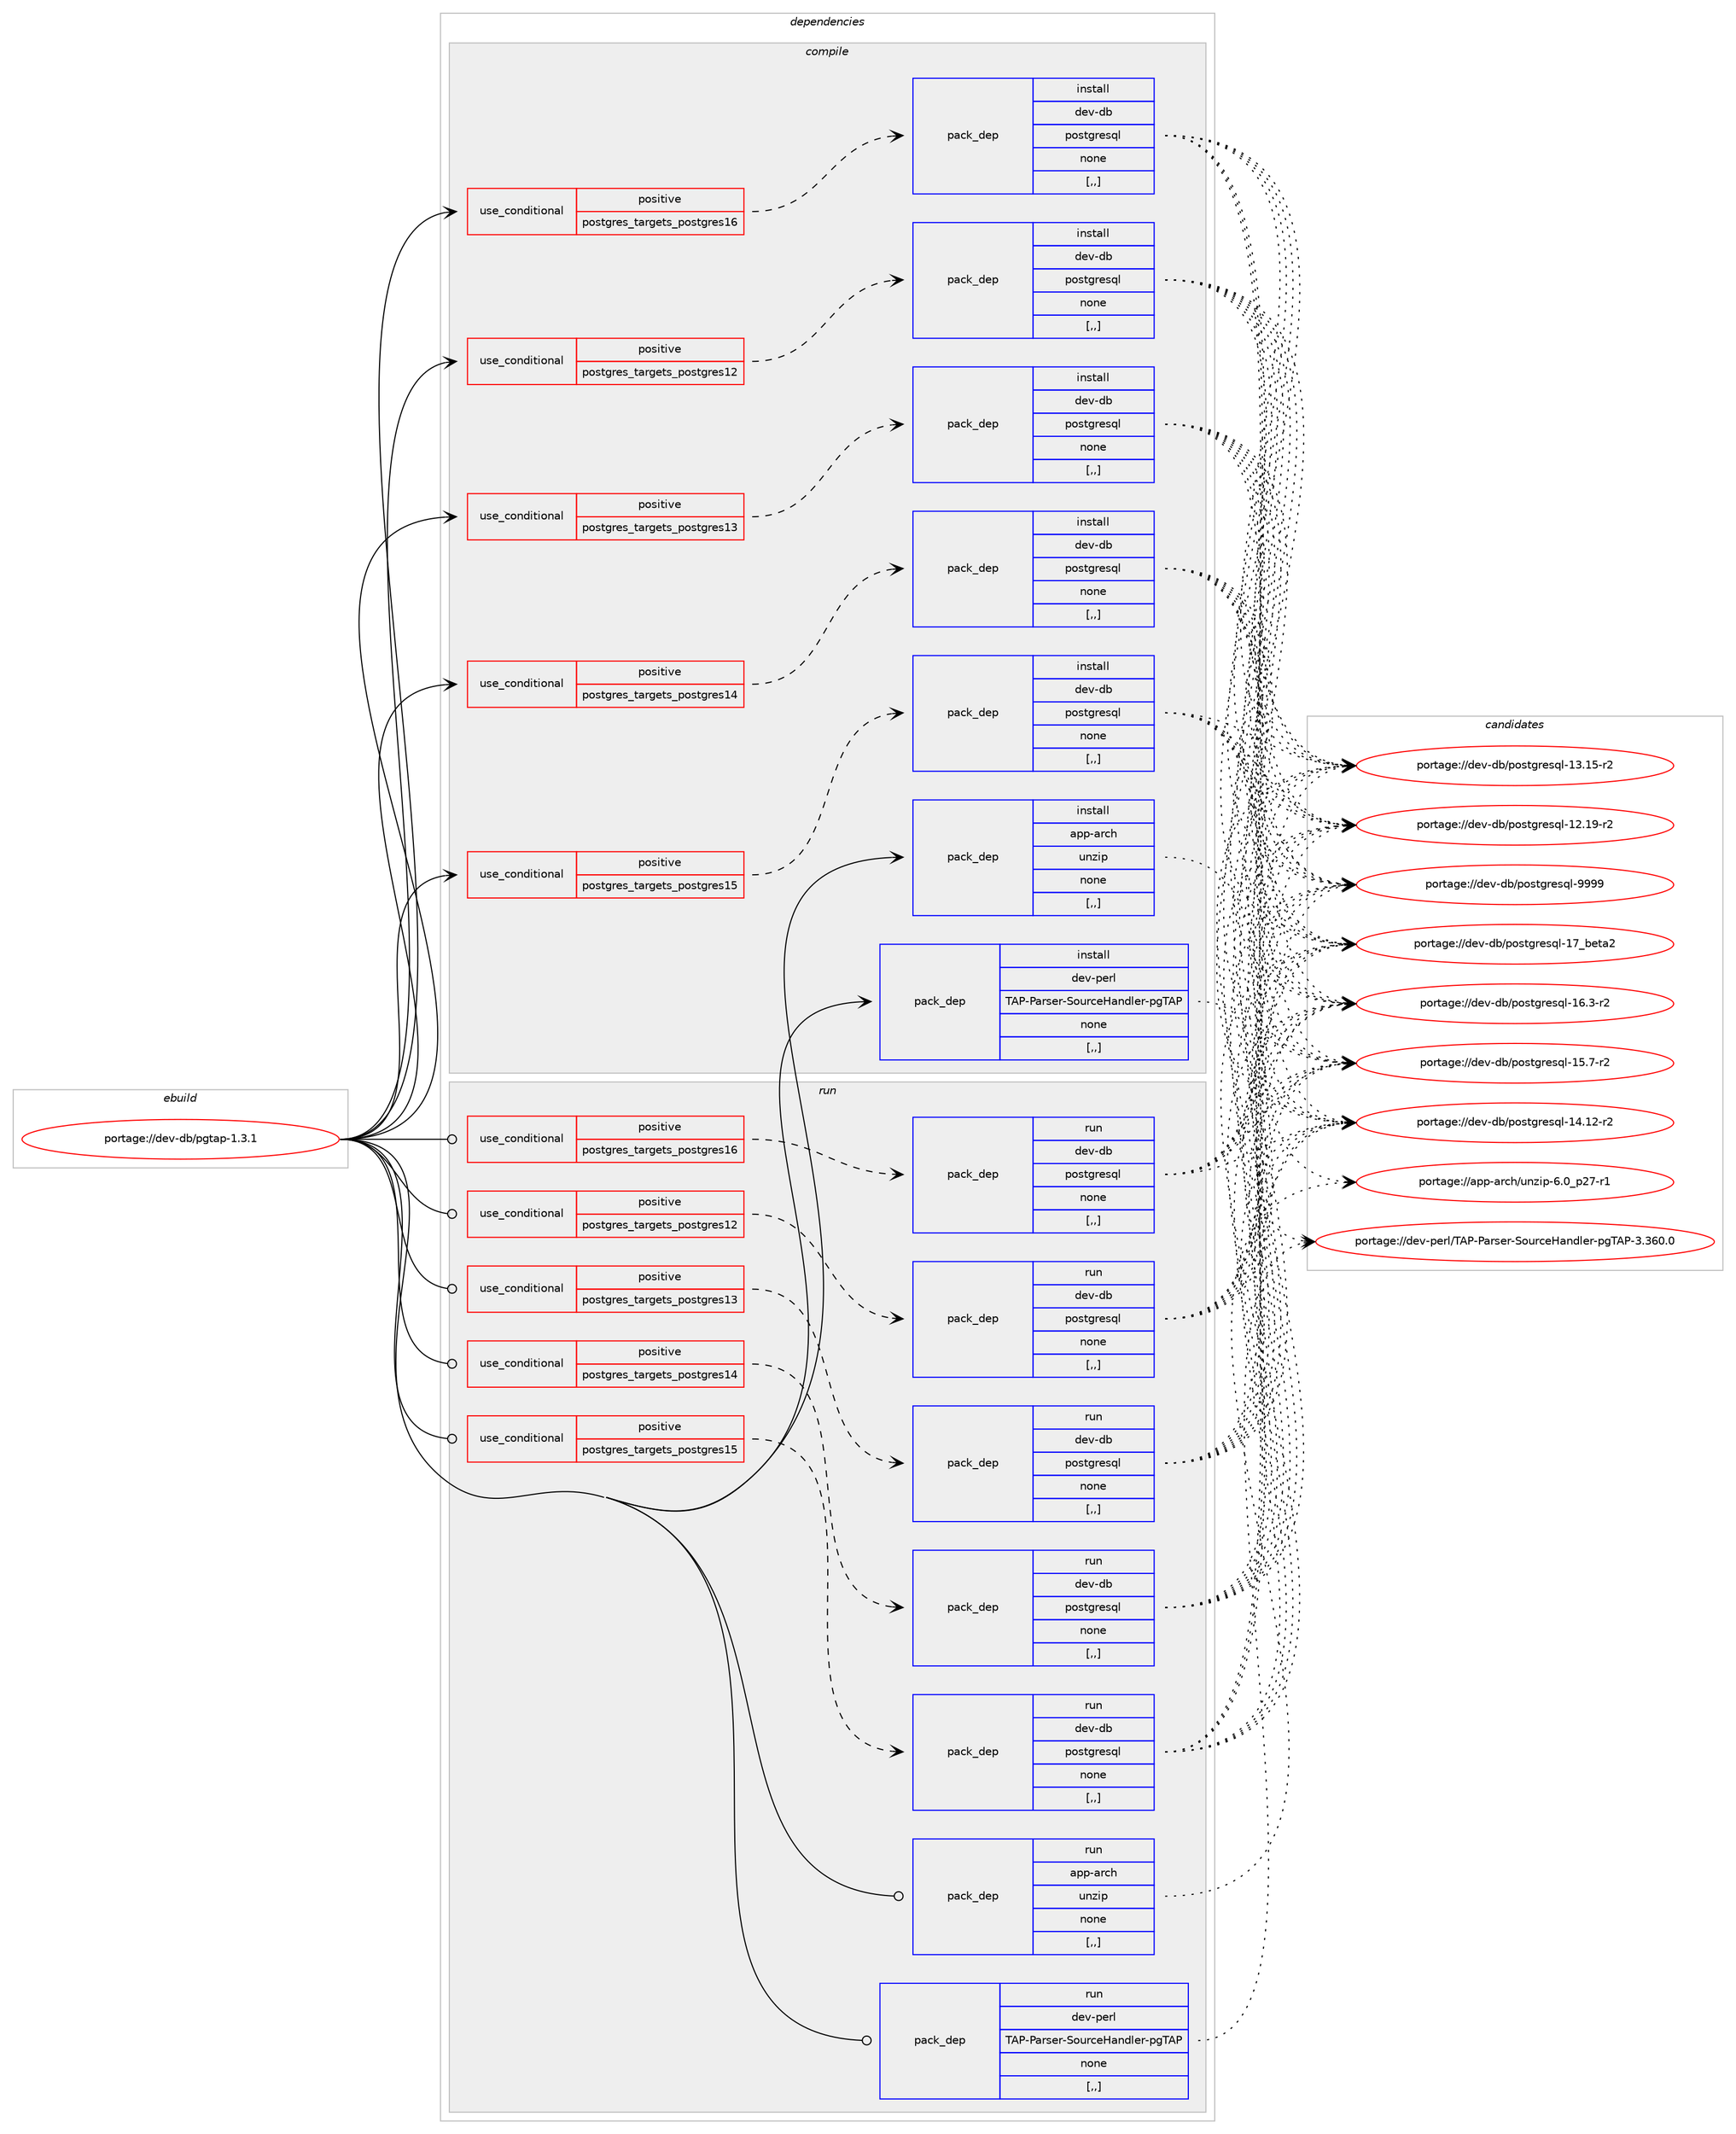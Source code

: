 digraph prolog {

# *************
# Graph options
# *************

newrank=true;
concentrate=true;
compound=true;
graph [rankdir=LR,fontname=Helvetica,fontsize=10,ranksep=1.5];#, ranksep=2.5, nodesep=0.2];
edge  [arrowhead=vee];
node  [fontname=Helvetica,fontsize=10];

# **********
# The ebuild
# **********

subgraph cluster_leftcol {
color=gray;
label=<<i>ebuild</i>>;
id [label="portage://dev-db/pgtap-1.3.1", color=red, width=4, href="../dev-db/pgtap-1.3.1.svg"];
}

# ****************
# The dependencies
# ****************

subgraph cluster_midcol {
color=gray;
label=<<i>dependencies</i>>;
subgraph cluster_compile {
fillcolor="#eeeeee";
style=filled;
label=<<i>compile</i>>;
subgraph cond18218 {
dependency69775 [label=<<TABLE BORDER="0" CELLBORDER="1" CELLSPACING="0" CELLPADDING="4"><TR><TD ROWSPAN="3" CELLPADDING="10">use_conditional</TD></TR><TR><TD>positive</TD></TR><TR><TD>postgres_targets_postgres12</TD></TR></TABLE>>, shape=none, color=red];
subgraph pack50609 {
dependency69776 [label=<<TABLE BORDER="0" CELLBORDER="1" CELLSPACING="0" CELLPADDING="4" WIDTH="220"><TR><TD ROWSPAN="6" CELLPADDING="30">pack_dep</TD></TR><TR><TD WIDTH="110">install</TD></TR><TR><TD>dev-db</TD></TR><TR><TD>postgresql</TD></TR><TR><TD>none</TD></TR><TR><TD>[,,]</TD></TR></TABLE>>, shape=none, color=blue];
}
dependency69775:e -> dependency69776:w [weight=20,style="dashed",arrowhead="vee"];
}
id:e -> dependency69775:w [weight=20,style="solid",arrowhead="vee"];
subgraph cond18219 {
dependency69777 [label=<<TABLE BORDER="0" CELLBORDER="1" CELLSPACING="0" CELLPADDING="4"><TR><TD ROWSPAN="3" CELLPADDING="10">use_conditional</TD></TR><TR><TD>positive</TD></TR><TR><TD>postgres_targets_postgres13</TD></TR></TABLE>>, shape=none, color=red];
subgraph pack50610 {
dependency69778 [label=<<TABLE BORDER="0" CELLBORDER="1" CELLSPACING="0" CELLPADDING="4" WIDTH="220"><TR><TD ROWSPAN="6" CELLPADDING="30">pack_dep</TD></TR><TR><TD WIDTH="110">install</TD></TR><TR><TD>dev-db</TD></TR><TR><TD>postgresql</TD></TR><TR><TD>none</TD></TR><TR><TD>[,,]</TD></TR></TABLE>>, shape=none, color=blue];
}
dependency69777:e -> dependency69778:w [weight=20,style="dashed",arrowhead="vee"];
}
id:e -> dependency69777:w [weight=20,style="solid",arrowhead="vee"];
subgraph cond18220 {
dependency69779 [label=<<TABLE BORDER="0" CELLBORDER="1" CELLSPACING="0" CELLPADDING="4"><TR><TD ROWSPAN="3" CELLPADDING="10">use_conditional</TD></TR><TR><TD>positive</TD></TR><TR><TD>postgres_targets_postgres14</TD></TR></TABLE>>, shape=none, color=red];
subgraph pack50611 {
dependency69780 [label=<<TABLE BORDER="0" CELLBORDER="1" CELLSPACING="0" CELLPADDING="4" WIDTH="220"><TR><TD ROWSPAN="6" CELLPADDING="30">pack_dep</TD></TR><TR><TD WIDTH="110">install</TD></TR><TR><TD>dev-db</TD></TR><TR><TD>postgresql</TD></TR><TR><TD>none</TD></TR><TR><TD>[,,]</TD></TR></TABLE>>, shape=none, color=blue];
}
dependency69779:e -> dependency69780:w [weight=20,style="dashed",arrowhead="vee"];
}
id:e -> dependency69779:w [weight=20,style="solid",arrowhead="vee"];
subgraph cond18221 {
dependency69781 [label=<<TABLE BORDER="0" CELLBORDER="1" CELLSPACING="0" CELLPADDING="4"><TR><TD ROWSPAN="3" CELLPADDING="10">use_conditional</TD></TR><TR><TD>positive</TD></TR><TR><TD>postgres_targets_postgres15</TD></TR></TABLE>>, shape=none, color=red];
subgraph pack50612 {
dependency69782 [label=<<TABLE BORDER="0" CELLBORDER="1" CELLSPACING="0" CELLPADDING="4" WIDTH="220"><TR><TD ROWSPAN="6" CELLPADDING="30">pack_dep</TD></TR><TR><TD WIDTH="110">install</TD></TR><TR><TD>dev-db</TD></TR><TR><TD>postgresql</TD></TR><TR><TD>none</TD></TR><TR><TD>[,,]</TD></TR></TABLE>>, shape=none, color=blue];
}
dependency69781:e -> dependency69782:w [weight=20,style="dashed",arrowhead="vee"];
}
id:e -> dependency69781:w [weight=20,style="solid",arrowhead="vee"];
subgraph cond18222 {
dependency69783 [label=<<TABLE BORDER="0" CELLBORDER="1" CELLSPACING="0" CELLPADDING="4"><TR><TD ROWSPAN="3" CELLPADDING="10">use_conditional</TD></TR><TR><TD>positive</TD></TR><TR><TD>postgres_targets_postgres16</TD></TR></TABLE>>, shape=none, color=red];
subgraph pack50613 {
dependency69784 [label=<<TABLE BORDER="0" CELLBORDER="1" CELLSPACING="0" CELLPADDING="4" WIDTH="220"><TR><TD ROWSPAN="6" CELLPADDING="30">pack_dep</TD></TR><TR><TD WIDTH="110">install</TD></TR><TR><TD>dev-db</TD></TR><TR><TD>postgresql</TD></TR><TR><TD>none</TD></TR><TR><TD>[,,]</TD></TR></TABLE>>, shape=none, color=blue];
}
dependency69783:e -> dependency69784:w [weight=20,style="dashed",arrowhead="vee"];
}
id:e -> dependency69783:w [weight=20,style="solid",arrowhead="vee"];
subgraph pack50614 {
dependency69785 [label=<<TABLE BORDER="0" CELLBORDER="1" CELLSPACING="0" CELLPADDING="4" WIDTH="220"><TR><TD ROWSPAN="6" CELLPADDING="30">pack_dep</TD></TR><TR><TD WIDTH="110">install</TD></TR><TR><TD>app-arch</TD></TR><TR><TD>unzip</TD></TR><TR><TD>none</TD></TR><TR><TD>[,,]</TD></TR></TABLE>>, shape=none, color=blue];
}
id:e -> dependency69785:w [weight=20,style="solid",arrowhead="vee"];
subgraph pack50615 {
dependency69786 [label=<<TABLE BORDER="0" CELLBORDER="1" CELLSPACING="0" CELLPADDING="4" WIDTH="220"><TR><TD ROWSPAN="6" CELLPADDING="30">pack_dep</TD></TR><TR><TD WIDTH="110">install</TD></TR><TR><TD>dev-perl</TD></TR><TR><TD>TAP-Parser-SourceHandler-pgTAP</TD></TR><TR><TD>none</TD></TR><TR><TD>[,,]</TD></TR></TABLE>>, shape=none, color=blue];
}
id:e -> dependency69786:w [weight=20,style="solid",arrowhead="vee"];
}
subgraph cluster_compileandrun {
fillcolor="#eeeeee";
style=filled;
label=<<i>compile and run</i>>;
}
subgraph cluster_run {
fillcolor="#eeeeee";
style=filled;
label=<<i>run</i>>;
subgraph cond18223 {
dependency69787 [label=<<TABLE BORDER="0" CELLBORDER="1" CELLSPACING="0" CELLPADDING="4"><TR><TD ROWSPAN="3" CELLPADDING="10">use_conditional</TD></TR><TR><TD>positive</TD></TR><TR><TD>postgres_targets_postgres12</TD></TR></TABLE>>, shape=none, color=red];
subgraph pack50616 {
dependency69788 [label=<<TABLE BORDER="0" CELLBORDER="1" CELLSPACING="0" CELLPADDING="4" WIDTH="220"><TR><TD ROWSPAN="6" CELLPADDING="30">pack_dep</TD></TR><TR><TD WIDTH="110">run</TD></TR><TR><TD>dev-db</TD></TR><TR><TD>postgresql</TD></TR><TR><TD>none</TD></TR><TR><TD>[,,]</TD></TR></TABLE>>, shape=none, color=blue];
}
dependency69787:e -> dependency69788:w [weight=20,style="dashed",arrowhead="vee"];
}
id:e -> dependency69787:w [weight=20,style="solid",arrowhead="odot"];
subgraph cond18224 {
dependency69789 [label=<<TABLE BORDER="0" CELLBORDER="1" CELLSPACING="0" CELLPADDING="4"><TR><TD ROWSPAN="3" CELLPADDING="10">use_conditional</TD></TR><TR><TD>positive</TD></TR><TR><TD>postgres_targets_postgres13</TD></TR></TABLE>>, shape=none, color=red];
subgraph pack50617 {
dependency69790 [label=<<TABLE BORDER="0" CELLBORDER="1" CELLSPACING="0" CELLPADDING="4" WIDTH="220"><TR><TD ROWSPAN="6" CELLPADDING="30">pack_dep</TD></TR><TR><TD WIDTH="110">run</TD></TR><TR><TD>dev-db</TD></TR><TR><TD>postgresql</TD></TR><TR><TD>none</TD></TR><TR><TD>[,,]</TD></TR></TABLE>>, shape=none, color=blue];
}
dependency69789:e -> dependency69790:w [weight=20,style="dashed",arrowhead="vee"];
}
id:e -> dependency69789:w [weight=20,style="solid",arrowhead="odot"];
subgraph cond18225 {
dependency69791 [label=<<TABLE BORDER="0" CELLBORDER="1" CELLSPACING="0" CELLPADDING="4"><TR><TD ROWSPAN="3" CELLPADDING="10">use_conditional</TD></TR><TR><TD>positive</TD></TR><TR><TD>postgres_targets_postgres14</TD></TR></TABLE>>, shape=none, color=red];
subgraph pack50618 {
dependency69792 [label=<<TABLE BORDER="0" CELLBORDER="1" CELLSPACING="0" CELLPADDING="4" WIDTH="220"><TR><TD ROWSPAN="6" CELLPADDING="30">pack_dep</TD></TR><TR><TD WIDTH="110">run</TD></TR><TR><TD>dev-db</TD></TR><TR><TD>postgresql</TD></TR><TR><TD>none</TD></TR><TR><TD>[,,]</TD></TR></TABLE>>, shape=none, color=blue];
}
dependency69791:e -> dependency69792:w [weight=20,style="dashed",arrowhead="vee"];
}
id:e -> dependency69791:w [weight=20,style="solid",arrowhead="odot"];
subgraph cond18226 {
dependency69793 [label=<<TABLE BORDER="0" CELLBORDER="1" CELLSPACING="0" CELLPADDING="4"><TR><TD ROWSPAN="3" CELLPADDING="10">use_conditional</TD></TR><TR><TD>positive</TD></TR><TR><TD>postgres_targets_postgres15</TD></TR></TABLE>>, shape=none, color=red];
subgraph pack50619 {
dependency69794 [label=<<TABLE BORDER="0" CELLBORDER="1" CELLSPACING="0" CELLPADDING="4" WIDTH="220"><TR><TD ROWSPAN="6" CELLPADDING="30">pack_dep</TD></TR><TR><TD WIDTH="110">run</TD></TR><TR><TD>dev-db</TD></TR><TR><TD>postgresql</TD></TR><TR><TD>none</TD></TR><TR><TD>[,,]</TD></TR></TABLE>>, shape=none, color=blue];
}
dependency69793:e -> dependency69794:w [weight=20,style="dashed",arrowhead="vee"];
}
id:e -> dependency69793:w [weight=20,style="solid",arrowhead="odot"];
subgraph cond18227 {
dependency69795 [label=<<TABLE BORDER="0" CELLBORDER="1" CELLSPACING="0" CELLPADDING="4"><TR><TD ROWSPAN="3" CELLPADDING="10">use_conditional</TD></TR><TR><TD>positive</TD></TR><TR><TD>postgres_targets_postgres16</TD></TR></TABLE>>, shape=none, color=red];
subgraph pack50620 {
dependency69796 [label=<<TABLE BORDER="0" CELLBORDER="1" CELLSPACING="0" CELLPADDING="4" WIDTH="220"><TR><TD ROWSPAN="6" CELLPADDING="30">pack_dep</TD></TR><TR><TD WIDTH="110">run</TD></TR><TR><TD>dev-db</TD></TR><TR><TD>postgresql</TD></TR><TR><TD>none</TD></TR><TR><TD>[,,]</TD></TR></TABLE>>, shape=none, color=blue];
}
dependency69795:e -> dependency69796:w [weight=20,style="dashed",arrowhead="vee"];
}
id:e -> dependency69795:w [weight=20,style="solid",arrowhead="odot"];
subgraph pack50621 {
dependency69797 [label=<<TABLE BORDER="0" CELLBORDER="1" CELLSPACING="0" CELLPADDING="4" WIDTH="220"><TR><TD ROWSPAN="6" CELLPADDING="30">pack_dep</TD></TR><TR><TD WIDTH="110">run</TD></TR><TR><TD>app-arch</TD></TR><TR><TD>unzip</TD></TR><TR><TD>none</TD></TR><TR><TD>[,,]</TD></TR></TABLE>>, shape=none, color=blue];
}
id:e -> dependency69797:w [weight=20,style="solid",arrowhead="odot"];
subgraph pack50622 {
dependency69798 [label=<<TABLE BORDER="0" CELLBORDER="1" CELLSPACING="0" CELLPADDING="4" WIDTH="220"><TR><TD ROWSPAN="6" CELLPADDING="30">pack_dep</TD></TR><TR><TD WIDTH="110">run</TD></TR><TR><TD>dev-perl</TD></TR><TR><TD>TAP-Parser-SourceHandler-pgTAP</TD></TR><TR><TD>none</TD></TR><TR><TD>[,,]</TD></TR></TABLE>>, shape=none, color=blue];
}
id:e -> dependency69798:w [weight=20,style="solid",arrowhead="odot"];
}
}

# **************
# The candidates
# **************

subgraph cluster_choices {
rank=same;
color=gray;
label=<<i>candidates</i>>;

subgraph choice50609 {
color=black;
nodesep=1;
choice1001011184510098471121111151161031141011151131084557575757 [label="portage://dev-db/postgresql-9999", color=red, width=4,href="../dev-db/postgresql-9999.svg"];
choice10010111845100984711211111511610311410111511310845495595981011169750 [label="portage://dev-db/postgresql-17_beta2", color=red, width=4,href="../dev-db/postgresql-17_beta2.svg"];
choice10010111845100984711211111511610311410111511310845495446514511450 [label="portage://dev-db/postgresql-16.3-r2", color=red, width=4,href="../dev-db/postgresql-16.3-r2.svg"];
choice10010111845100984711211111511610311410111511310845495346554511450 [label="portage://dev-db/postgresql-15.7-r2", color=red, width=4,href="../dev-db/postgresql-15.7-r2.svg"];
choice1001011184510098471121111151161031141011151131084549524649504511450 [label="portage://dev-db/postgresql-14.12-r2", color=red, width=4,href="../dev-db/postgresql-14.12-r2.svg"];
choice1001011184510098471121111151161031141011151131084549514649534511450 [label="portage://dev-db/postgresql-13.15-r2", color=red, width=4,href="../dev-db/postgresql-13.15-r2.svg"];
choice1001011184510098471121111151161031141011151131084549504649574511450 [label="portage://dev-db/postgresql-12.19-r2", color=red, width=4,href="../dev-db/postgresql-12.19-r2.svg"];
dependency69776:e -> choice1001011184510098471121111151161031141011151131084557575757:w [style=dotted,weight="100"];
dependency69776:e -> choice10010111845100984711211111511610311410111511310845495595981011169750:w [style=dotted,weight="100"];
dependency69776:e -> choice10010111845100984711211111511610311410111511310845495446514511450:w [style=dotted,weight="100"];
dependency69776:e -> choice10010111845100984711211111511610311410111511310845495346554511450:w [style=dotted,weight="100"];
dependency69776:e -> choice1001011184510098471121111151161031141011151131084549524649504511450:w [style=dotted,weight="100"];
dependency69776:e -> choice1001011184510098471121111151161031141011151131084549514649534511450:w [style=dotted,weight="100"];
dependency69776:e -> choice1001011184510098471121111151161031141011151131084549504649574511450:w [style=dotted,weight="100"];
}
subgraph choice50610 {
color=black;
nodesep=1;
choice1001011184510098471121111151161031141011151131084557575757 [label="portage://dev-db/postgresql-9999", color=red, width=4,href="../dev-db/postgresql-9999.svg"];
choice10010111845100984711211111511610311410111511310845495595981011169750 [label="portage://dev-db/postgresql-17_beta2", color=red, width=4,href="../dev-db/postgresql-17_beta2.svg"];
choice10010111845100984711211111511610311410111511310845495446514511450 [label="portage://dev-db/postgresql-16.3-r2", color=red, width=4,href="../dev-db/postgresql-16.3-r2.svg"];
choice10010111845100984711211111511610311410111511310845495346554511450 [label="portage://dev-db/postgresql-15.7-r2", color=red, width=4,href="../dev-db/postgresql-15.7-r2.svg"];
choice1001011184510098471121111151161031141011151131084549524649504511450 [label="portage://dev-db/postgresql-14.12-r2", color=red, width=4,href="../dev-db/postgresql-14.12-r2.svg"];
choice1001011184510098471121111151161031141011151131084549514649534511450 [label="portage://dev-db/postgresql-13.15-r2", color=red, width=4,href="../dev-db/postgresql-13.15-r2.svg"];
choice1001011184510098471121111151161031141011151131084549504649574511450 [label="portage://dev-db/postgresql-12.19-r2", color=red, width=4,href="../dev-db/postgresql-12.19-r2.svg"];
dependency69778:e -> choice1001011184510098471121111151161031141011151131084557575757:w [style=dotted,weight="100"];
dependency69778:e -> choice10010111845100984711211111511610311410111511310845495595981011169750:w [style=dotted,weight="100"];
dependency69778:e -> choice10010111845100984711211111511610311410111511310845495446514511450:w [style=dotted,weight="100"];
dependency69778:e -> choice10010111845100984711211111511610311410111511310845495346554511450:w [style=dotted,weight="100"];
dependency69778:e -> choice1001011184510098471121111151161031141011151131084549524649504511450:w [style=dotted,weight="100"];
dependency69778:e -> choice1001011184510098471121111151161031141011151131084549514649534511450:w [style=dotted,weight="100"];
dependency69778:e -> choice1001011184510098471121111151161031141011151131084549504649574511450:w [style=dotted,weight="100"];
}
subgraph choice50611 {
color=black;
nodesep=1;
choice1001011184510098471121111151161031141011151131084557575757 [label="portage://dev-db/postgresql-9999", color=red, width=4,href="../dev-db/postgresql-9999.svg"];
choice10010111845100984711211111511610311410111511310845495595981011169750 [label="portage://dev-db/postgresql-17_beta2", color=red, width=4,href="../dev-db/postgresql-17_beta2.svg"];
choice10010111845100984711211111511610311410111511310845495446514511450 [label="portage://dev-db/postgresql-16.3-r2", color=red, width=4,href="../dev-db/postgresql-16.3-r2.svg"];
choice10010111845100984711211111511610311410111511310845495346554511450 [label="portage://dev-db/postgresql-15.7-r2", color=red, width=4,href="../dev-db/postgresql-15.7-r2.svg"];
choice1001011184510098471121111151161031141011151131084549524649504511450 [label="portage://dev-db/postgresql-14.12-r2", color=red, width=4,href="../dev-db/postgresql-14.12-r2.svg"];
choice1001011184510098471121111151161031141011151131084549514649534511450 [label="portage://dev-db/postgresql-13.15-r2", color=red, width=4,href="../dev-db/postgresql-13.15-r2.svg"];
choice1001011184510098471121111151161031141011151131084549504649574511450 [label="portage://dev-db/postgresql-12.19-r2", color=red, width=4,href="../dev-db/postgresql-12.19-r2.svg"];
dependency69780:e -> choice1001011184510098471121111151161031141011151131084557575757:w [style=dotted,weight="100"];
dependency69780:e -> choice10010111845100984711211111511610311410111511310845495595981011169750:w [style=dotted,weight="100"];
dependency69780:e -> choice10010111845100984711211111511610311410111511310845495446514511450:w [style=dotted,weight="100"];
dependency69780:e -> choice10010111845100984711211111511610311410111511310845495346554511450:w [style=dotted,weight="100"];
dependency69780:e -> choice1001011184510098471121111151161031141011151131084549524649504511450:w [style=dotted,weight="100"];
dependency69780:e -> choice1001011184510098471121111151161031141011151131084549514649534511450:w [style=dotted,weight="100"];
dependency69780:e -> choice1001011184510098471121111151161031141011151131084549504649574511450:w [style=dotted,weight="100"];
}
subgraph choice50612 {
color=black;
nodesep=1;
choice1001011184510098471121111151161031141011151131084557575757 [label="portage://dev-db/postgresql-9999", color=red, width=4,href="../dev-db/postgresql-9999.svg"];
choice10010111845100984711211111511610311410111511310845495595981011169750 [label="portage://dev-db/postgresql-17_beta2", color=red, width=4,href="../dev-db/postgresql-17_beta2.svg"];
choice10010111845100984711211111511610311410111511310845495446514511450 [label="portage://dev-db/postgresql-16.3-r2", color=red, width=4,href="../dev-db/postgresql-16.3-r2.svg"];
choice10010111845100984711211111511610311410111511310845495346554511450 [label="portage://dev-db/postgresql-15.7-r2", color=red, width=4,href="../dev-db/postgresql-15.7-r2.svg"];
choice1001011184510098471121111151161031141011151131084549524649504511450 [label="portage://dev-db/postgresql-14.12-r2", color=red, width=4,href="../dev-db/postgresql-14.12-r2.svg"];
choice1001011184510098471121111151161031141011151131084549514649534511450 [label="portage://dev-db/postgresql-13.15-r2", color=red, width=4,href="../dev-db/postgresql-13.15-r2.svg"];
choice1001011184510098471121111151161031141011151131084549504649574511450 [label="portage://dev-db/postgresql-12.19-r2", color=red, width=4,href="../dev-db/postgresql-12.19-r2.svg"];
dependency69782:e -> choice1001011184510098471121111151161031141011151131084557575757:w [style=dotted,weight="100"];
dependency69782:e -> choice10010111845100984711211111511610311410111511310845495595981011169750:w [style=dotted,weight="100"];
dependency69782:e -> choice10010111845100984711211111511610311410111511310845495446514511450:w [style=dotted,weight="100"];
dependency69782:e -> choice10010111845100984711211111511610311410111511310845495346554511450:w [style=dotted,weight="100"];
dependency69782:e -> choice1001011184510098471121111151161031141011151131084549524649504511450:w [style=dotted,weight="100"];
dependency69782:e -> choice1001011184510098471121111151161031141011151131084549514649534511450:w [style=dotted,weight="100"];
dependency69782:e -> choice1001011184510098471121111151161031141011151131084549504649574511450:w [style=dotted,weight="100"];
}
subgraph choice50613 {
color=black;
nodesep=1;
choice1001011184510098471121111151161031141011151131084557575757 [label="portage://dev-db/postgresql-9999", color=red, width=4,href="../dev-db/postgresql-9999.svg"];
choice10010111845100984711211111511610311410111511310845495595981011169750 [label="portage://dev-db/postgresql-17_beta2", color=red, width=4,href="../dev-db/postgresql-17_beta2.svg"];
choice10010111845100984711211111511610311410111511310845495446514511450 [label="portage://dev-db/postgresql-16.3-r2", color=red, width=4,href="../dev-db/postgresql-16.3-r2.svg"];
choice10010111845100984711211111511610311410111511310845495346554511450 [label="portage://dev-db/postgresql-15.7-r2", color=red, width=4,href="../dev-db/postgresql-15.7-r2.svg"];
choice1001011184510098471121111151161031141011151131084549524649504511450 [label="portage://dev-db/postgresql-14.12-r2", color=red, width=4,href="../dev-db/postgresql-14.12-r2.svg"];
choice1001011184510098471121111151161031141011151131084549514649534511450 [label="portage://dev-db/postgresql-13.15-r2", color=red, width=4,href="../dev-db/postgresql-13.15-r2.svg"];
choice1001011184510098471121111151161031141011151131084549504649574511450 [label="portage://dev-db/postgresql-12.19-r2", color=red, width=4,href="../dev-db/postgresql-12.19-r2.svg"];
dependency69784:e -> choice1001011184510098471121111151161031141011151131084557575757:w [style=dotted,weight="100"];
dependency69784:e -> choice10010111845100984711211111511610311410111511310845495595981011169750:w [style=dotted,weight="100"];
dependency69784:e -> choice10010111845100984711211111511610311410111511310845495446514511450:w [style=dotted,weight="100"];
dependency69784:e -> choice10010111845100984711211111511610311410111511310845495346554511450:w [style=dotted,weight="100"];
dependency69784:e -> choice1001011184510098471121111151161031141011151131084549524649504511450:w [style=dotted,weight="100"];
dependency69784:e -> choice1001011184510098471121111151161031141011151131084549514649534511450:w [style=dotted,weight="100"];
dependency69784:e -> choice1001011184510098471121111151161031141011151131084549504649574511450:w [style=dotted,weight="100"];
}
subgraph choice50614 {
color=black;
nodesep=1;
choice9711211245971149910447117110122105112455446489511250554511449 [label="portage://app-arch/unzip-6.0_p27-r1", color=red, width=4,href="../app-arch/unzip-6.0_p27-r1.svg"];
dependency69785:e -> choice9711211245971149910447117110122105112455446489511250554511449:w [style=dotted,weight="100"];
}
subgraph choice50615 {
color=black;
nodesep=1;
choice10010111845112101114108478465804580971141151011144583111117114991017297110100108101114451121038465804551465154484648 [label="portage://dev-perl/TAP-Parser-SourceHandler-pgTAP-3.360.0", color=red, width=4,href="../dev-perl/TAP-Parser-SourceHandler-pgTAP-3.360.0.svg"];
dependency69786:e -> choice10010111845112101114108478465804580971141151011144583111117114991017297110100108101114451121038465804551465154484648:w [style=dotted,weight="100"];
}
subgraph choice50616 {
color=black;
nodesep=1;
choice1001011184510098471121111151161031141011151131084557575757 [label="portage://dev-db/postgresql-9999", color=red, width=4,href="../dev-db/postgresql-9999.svg"];
choice10010111845100984711211111511610311410111511310845495595981011169750 [label="portage://dev-db/postgresql-17_beta2", color=red, width=4,href="../dev-db/postgresql-17_beta2.svg"];
choice10010111845100984711211111511610311410111511310845495446514511450 [label="portage://dev-db/postgresql-16.3-r2", color=red, width=4,href="../dev-db/postgresql-16.3-r2.svg"];
choice10010111845100984711211111511610311410111511310845495346554511450 [label="portage://dev-db/postgresql-15.7-r2", color=red, width=4,href="../dev-db/postgresql-15.7-r2.svg"];
choice1001011184510098471121111151161031141011151131084549524649504511450 [label="portage://dev-db/postgresql-14.12-r2", color=red, width=4,href="../dev-db/postgresql-14.12-r2.svg"];
choice1001011184510098471121111151161031141011151131084549514649534511450 [label="portage://dev-db/postgresql-13.15-r2", color=red, width=4,href="../dev-db/postgresql-13.15-r2.svg"];
choice1001011184510098471121111151161031141011151131084549504649574511450 [label="portage://dev-db/postgresql-12.19-r2", color=red, width=4,href="../dev-db/postgresql-12.19-r2.svg"];
dependency69788:e -> choice1001011184510098471121111151161031141011151131084557575757:w [style=dotted,weight="100"];
dependency69788:e -> choice10010111845100984711211111511610311410111511310845495595981011169750:w [style=dotted,weight="100"];
dependency69788:e -> choice10010111845100984711211111511610311410111511310845495446514511450:w [style=dotted,weight="100"];
dependency69788:e -> choice10010111845100984711211111511610311410111511310845495346554511450:w [style=dotted,weight="100"];
dependency69788:e -> choice1001011184510098471121111151161031141011151131084549524649504511450:w [style=dotted,weight="100"];
dependency69788:e -> choice1001011184510098471121111151161031141011151131084549514649534511450:w [style=dotted,weight="100"];
dependency69788:e -> choice1001011184510098471121111151161031141011151131084549504649574511450:w [style=dotted,weight="100"];
}
subgraph choice50617 {
color=black;
nodesep=1;
choice1001011184510098471121111151161031141011151131084557575757 [label="portage://dev-db/postgresql-9999", color=red, width=4,href="../dev-db/postgresql-9999.svg"];
choice10010111845100984711211111511610311410111511310845495595981011169750 [label="portage://dev-db/postgresql-17_beta2", color=red, width=4,href="../dev-db/postgresql-17_beta2.svg"];
choice10010111845100984711211111511610311410111511310845495446514511450 [label="portage://dev-db/postgresql-16.3-r2", color=red, width=4,href="../dev-db/postgresql-16.3-r2.svg"];
choice10010111845100984711211111511610311410111511310845495346554511450 [label="portage://dev-db/postgresql-15.7-r2", color=red, width=4,href="../dev-db/postgresql-15.7-r2.svg"];
choice1001011184510098471121111151161031141011151131084549524649504511450 [label="portage://dev-db/postgresql-14.12-r2", color=red, width=4,href="../dev-db/postgresql-14.12-r2.svg"];
choice1001011184510098471121111151161031141011151131084549514649534511450 [label="portage://dev-db/postgresql-13.15-r2", color=red, width=4,href="../dev-db/postgresql-13.15-r2.svg"];
choice1001011184510098471121111151161031141011151131084549504649574511450 [label="portage://dev-db/postgresql-12.19-r2", color=red, width=4,href="../dev-db/postgresql-12.19-r2.svg"];
dependency69790:e -> choice1001011184510098471121111151161031141011151131084557575757:w [style=dotted,weight="100"];
dependency69790:e -> choice10010111845100984711211111511610311410111511310845495595981011169750:w [style=dotted,weight="100"];
dependency69790:e -> choice10010111845100984711211111511610311410111511310845495446514511450:w [style=dotted,weight="100"];
dependency69790:e -> choice10010111845100984711211111511610311410111511310845495346554511450:w [style=dotted,weight="100"];
dependency69790:e -> choice1001011184510098471121111151161031141011151131084549524649504511450:w [style=dotted,weight="100"];
dependency69790:e -> choice1001011184510098471121111151161031141011151131084549514649534511450:w [style=dotted,weight="100"];
dependency69790:e -> choice1001011184510098471121111151161031141011151131084549504649574511450:w [style=dotted,weight="100"];
}
subgraph choice50618 {
color=black;
nodesep=1;
choice1001011184510098471121111151161031141011151131084557575757 [label="portage://dev-db/postgresql-9999", color=red, width=4,href="../dev-db/postgresql-9999.svg"];
choice10010111845100984711211111511610311410111511310845495595981011169750 [label="portage://dev-db/postgresql-17_beta2", color=red, width=4,href="../dev-db/postgresql-17_beta2.svg"];
choice10010111845100984711211111511610311410111511310845495446514511450 [label="portage://dev-db/postgresql-16.3-r2", color=red, width=4,href="../dev-db/postgresql-16.3-r2.svg"];
choice10010111845100984711211111511610311410111511310845495346554511450 [label="portage://dev-db/postgresql-15.7-r2", color=red, width=4,href="../dev-db/postgresql-15.7-r2.svg"];
choice1001011184510098471121111151161031141011151131084549524649504511450 [label="portage://dev-db/postgresql-14.12-r2", color=red, width=4,href="../dev-db/postgresql-14.12-r2.svg"];
choice1001011184510098471121111151161031141011151131084549514649534511450 [label="portage://dev-db/postgresql-13.15-r2", color=red, width=4,href="../dev-db/postgresql-13.15-r2.svg"];
choice1001011184510098471121111151161031141011151131084549504649574511450 [label="portage://dev-db/postgresql-12.19-r2", color=red, width=4,href="../dev-db/postgresql-12.19-r2.svg"];
dependency69792:e -> choice1001011184510098471121111151161031141011151131084557575757:w [style=dotted,weight="100"];
dependency69792:e -> choice10010111845100984711211111511610311410111511310845495595981011169750:w [style=dotted,weight="100"];
dependency69792:e -> choice10010111845100984711211111511610311410111511310845495446514511450:w [style=dotted,weight="100"];
dependency69792:e -> choice10010111845100984711211111511610311410111511310845495346554511450:w [style=dotted,weight="100"];
dependency69792:e -> choice1001011184510098471121111151161031141011151131084549524649504511450:w [style=dotted,weight="100"];
dependency69792:e -> choice1001011184510098471121111151161031141011151131084549514649534511450:w [style=dotted,weight="100"];
dependency69792:e -> choice1001011184510098471121111151161031141011151131084549504649574511450:w [style=dotted,weight="100"];
}
subgraph choice50619 {
color=black;
nodesep=1;
choice1001011184510098471121111151161031141011151131084557575757 [label="portage://dev-db/postgresql-9999", color=red, width=4,href="../dev-db/postgresql-9999.svg"];
choice10010111845100984711211111511610311410111511310845495595981011169750 [label="portage://dev-db/postgresql-17_beta2", color=red, width=4,href="../dev-db/postgresql-17_beta2.svg"];
choice10010111845100984711211111511610311410111511310845495446514511450 [label="portage://dev-db/postgresql-16.3-r2", color=red, width=4,href="../dev-db/postgresql-16.3-r2.svg"];
choice10010111845100984711211111511610311410111511310845495346554511450 [label="portage://dev-db/postgresql-15.7-r2", color=red, width=4,href="../dev-db/postgresql-15.7-r2.svg"];
choice1001011184510098471121111151161031141011151131084549524649504511450 [label="portage://dev-db/postgresql-14.12-r2", color=red, width=4,href="../dev-db/postgresql-14.12-r2.svg"];
choice1001011184510098471121111151161031141011151131084549514649534511450 [label="portage://dev-db/postgresql-13.15-r2", color=red, width=4,href="../dev-db/postgresql-13.15-r2.svg"];
choice1001011184510098471121111151161031141011151131084549504649574511450 [label="portage://dev-db/postgresql-12.19-r2", color=red, width=4,href="../dev-db/postgresql-12.19-r2.svg"];
dependency69794:e -> choice1001011184510098471121111151161031141011151131084557575757:w [style=dotted,weight="100"];
dependency69794:e -> choice10010111845100984711211111511610311410111511310845495595981011169750:w [style=dotted,weight="100"];
dependency69794:e -> choice10010111845100984711211111511610311410111511310845495446514511450:w [style=dotted,weight="100"];
dependency69794:e -> choice10010111845100984711211111511610311410111511310845495346554511450:w [style=dotted,weight="100"];
dependency69794:e -> choice1001011184510098471121111151161031141011151131084549524649504511450:w [style=dotted,weight="100"];
dependency69794:e -> choice1001011184510098471121111151161031141011151131084549514649534511450:w [style=dotted,weight="100"];
dependency69794:e -> choice1001011184510098471121111151161031141011151131084549504649574511450:w [style=dotted,weight="100"];
}
subgraph choice50620 {
color=black;
nodesep=1;
choice1001011184510098471121111151161031141011151131084557575757 [label="portage://dev-db/postgresql-9999", color=red, width=4,href="../dev-db/postgresql-9999.svg"];
choice10010111845100984711211111511610311410111511310845495595981011169750 [label="portage://dev-db/postgresql-17_beta2", color=red, width=4,href="../dev-db/postgresql-17_beta2.svg"];
choice10010111845100984711211111511610311410111511310845495446514511450 [label="portage://dev-db/postgresql-16.3-r2", color=red, width=4,href="../dev-db/postgresql-16.3-r2.svg"];
choice10010111845100984711211111511610311410111511310845495346554511450 [label="portage://dev-db/postgresql-15.7-r2", color=red, width=4,href="../dev-db/postgresql-15.7-r2.svg"];
choice1001011184510098471121111151161031141011151131084549524649504511450 [label="portage://dev-db/postgresql-14.12-r2", color=red, width=4,href="../dev-db/postgresql-14.12-r2.svg"];
choice1001011184510098471121111151161031141011151131084549514649534511450 [label="portage://dev-db/postgresql-13.15-r2", color=red, width=4,href="../dev-db/postgresql-13.15-r2.svg"];
choice1001011184510098471121111151161031141011151131084549504649574511450 [label="portage://dev-db/postgresql-12.19-r2", color=red, width=4,href="../dev-db/postgresql-12.19-r2.svg"];
dependency69796:e -> choice1001011184510098471121111151161031141011151131084557575757:w [style=dotted,weight="100"];
dependency69796:e -> choice10010111845100984711211111511610311410111511310845495595981011169750:w [style=dotted,weight="100"];
dependency69796:e -> choice10010111845100984711211111511610311410111511310845495446514511450:w [style=dotted,weight="100"];
dependency69796:e -> choice10010111845100984711211111511610311410111511310845495346554511450:w [style=dotted,weight="100"];
dependency69796:e -> choice1001011184510098471121111151161031141011151131084549524649504511450:w [style=dotted,weight="100"];
dependency69796:e -> choice1001011184510098471121111151161031141011151131084549514649534511450:w [style=dotted,weight="100"];
dependency69796:e -> choice1001011184510098471121111151161031141011151131084549504649574511450:w [style=dotted,weight="100"];
}
subgraph choice50621 {
color=black;
nodesep=1;
choice9711211245971149910447117110122105112455446489511250554511449 [label="portage://app-arch/unzip-6.0_p27-r1", color=red, width=4,href="../app-arch/unzip-6.0_p27-r1.svg"];
dependency69797:e -> choice9711211245971149910447117110122105112455446489511250554511449:w [style=dotted,weight="100"];
}
subgraph choice50622 {
color=black;
nodesep=1;
choice10010111845112101114108478465804580971141151011144583111117114991017297110100108101114451121038465804551465154484648 [label="portage://dev-perl/TAP-Parser-SourceHandler-pgTAP-3.360.0", color=red, width=4,href="../dev-perl/TAP-Parser-SourceHandler-pgTAP-3.360.0.svg"];
dependency69798:e -> choice10010111845112101114108478465804580971141151011144583111117114991017297110100108101114451121038465804551465154484648:w [style=dotted,weight="100"];
}
}

}

